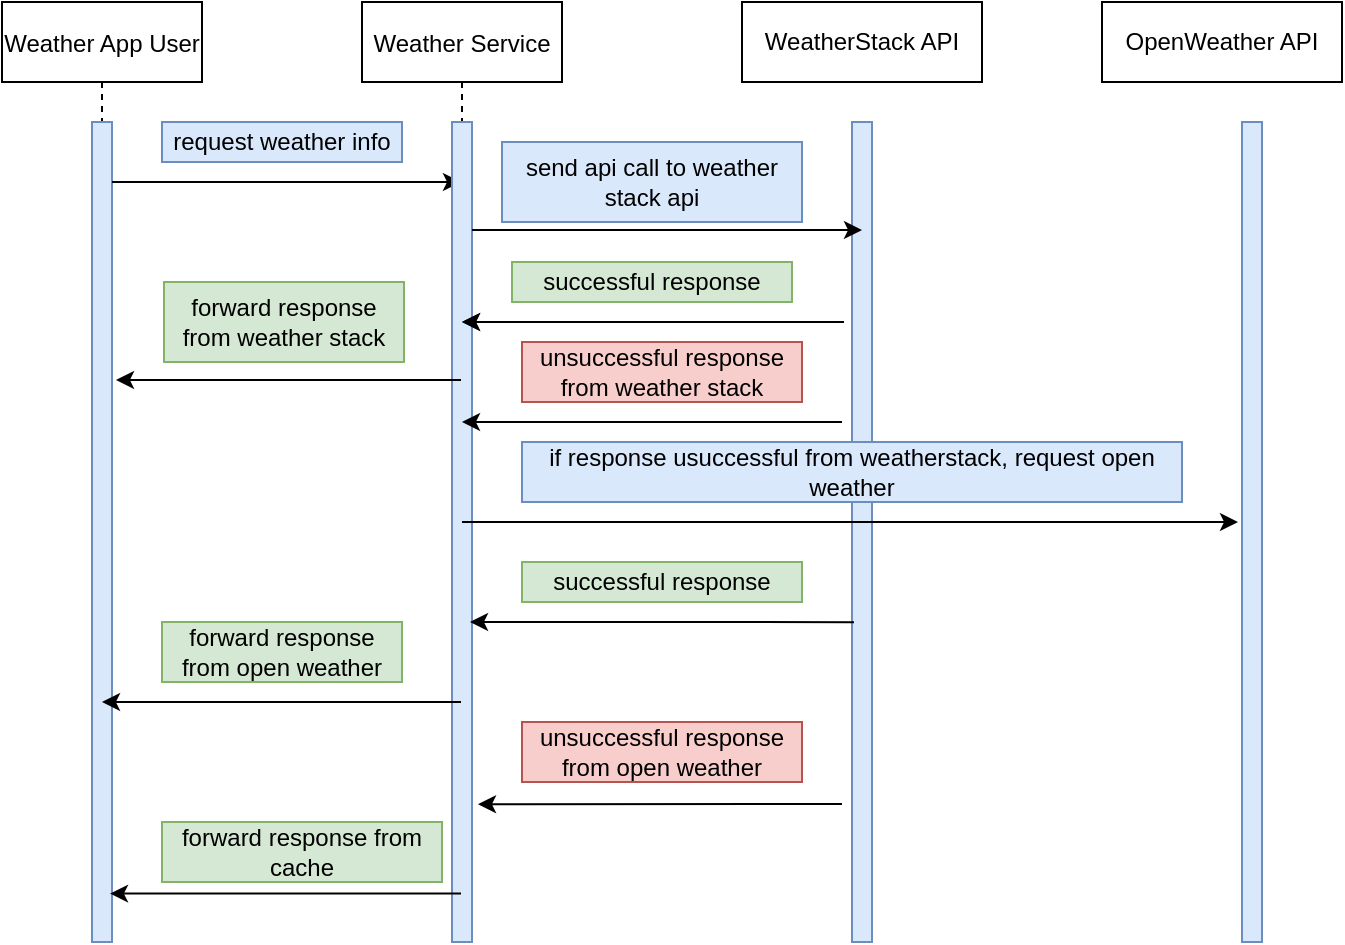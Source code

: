 <mxfile version="15.3.0" type="github">
  <diagram id="kgpKYQtTHZ0yAKxKKP6v" name="Page-1">
    <mxGraphModel dx="868" dy="394" grid="1" gridSize="10" guides="1" tooltips="1" connect="1" arrows="1" fold="1" page="1" pageScale="1" pageWidth="850" pageHeight="1100" math="0" shadow="0">
      <root>
        <mxCell id="0" />
        <mxCell id="1" parent="0" />
        <mxCell id="3nuBFxr9cyL0pnOWT2aG-1" value="Weather App User" style="shape=umlLifeline;perimeter=lifelinePerimeter;container=1;collapsible=0;recursiveResize=0;rounded=0;shadow=0;strokeWidth=1;" parent="1" vertex="1">
          <mxGeometry x="120" y="80" width="100" height="470" as="geometry" />
        </mxCell>
        <mxCell id="3nuBFxr9cyL0pnOWT2aG-2" value="" style="points=[];perimeter=orthogonalPerimeter;rounded=0;shadow=0;strokeWidth=1;fillColor=#dae8fc;strokeColor=#6c8ebf;" parent="3nuBFxr9cyL0pnOWT2aG-1" vertex="1">
          <mxGeometry x="45" y="60" width="10" height="410" as="geometry" />
        </mxCell>
        <mxCell id="ubkGCfq6PcjplO8qVia7-6" value="" style="endArrow=classic;html=1;" edge="1" parent="3nuBFxr9cyL0pnOWT2aG-1" target="3nuBFxr9cyL0pnOWT2aG-5">
          <mxGeometry width="50" height="50" relative="1" as="geometry">
            <mxPoint x="55" y="90" as="sourcePoint" />
            <mxPoint x="105" y="40" as="targetPoint" />
            <Array as="points">
              <mxPoint x="200" y="90" />
            </Array>
          </mxGeometry>
        </mxCell>
        <mxCell id="3nuBFxr9cyL0pnOWT2aG-5" value="Weather Service" style="shape=umlLifeline;perimeter=lifelinePerimeter;container=1;collapsible=0;recursiveResize=0;rounded=0;shadow=0;strokeWidth=1;" parent="1" vertex="1">
          <mxGeometry x="300" y="80" width="100" height="470" as="geometry" />
        </mxCell>
        <mxCell id="3nuBFxr9cyL0pnOWT2aG-6" value="" style="points=[];perimeter=orthogonalPerimeter;rounded=0;shadow=0;strokeWidth=1;fillColor=#dae8fc;strokeColor=#6c8ebf;" parent="3nuBFxr9cyL0pnOWT2aG-5" vertex="1">
          <mxGeometry x="45" y="60" width="10" height="410" as="geometry" />
        </mxCell>
        <mxCell id="ubkGCfq6PcjplO8qVia7-2" value="WeatherStack API" style="rounded=0;whiteSpace=wrap;html=1;" vertex="1" parent="1">
          <mxGeometry x="490" y="80" width="120" height="40" as="geometry" />
        </mxCell>
        <mxCell id="ubkGCfq6PcjplO8qVia7-4" value="OpenWeather API" style="rounded=0;whiteSpace=wrap;html=1;" vertex="1" parent="1">
          <mxGeometry x="670" y="80" width="120" height="40" as="geometry" />
        </mxCell>
        <mxCell id="ubkGCfq6PcjplO8qVia7-7" value="request weather info" style="text;html=1;strokeColor=#6c8ebf;fillColor=#dae8fc;align=center;verticalAlign=middle;whiteSpace=wrap;rounded=0;" vertex="1" parent="1">
          <mxGeometry x="200" y="140" width="120" height="20" as="geometry" />
        </mxCell>
        <mxCell id="ubkGCfq6PcjplO8qVia7-9" value="" style="points=[];perimeter=orthogonalPerimeter;rounded=0;shadow=0;strokeWidth=1;fillColor=#dae8fc;strokeColor=#6c8ebf;" vertex="1" parent="1">
          <mxGeometry x="545" y="140" width="10" height="410" as="geometry" />
        </mxCell>
        <mxCell id="ubkGCfq6PcjplO8qVia7-10" value="" style="points=[];perimeter=orthogonalPerimeter;rounded=0;shadow=0;strokeWidth=1;fillColor=#dae8fc;strokeColor=#6c8ebf;" vertex="1" parent="1">
          <mxGeometry x="740" y="140" width="10" height="410" as="geometry" />
        </mxCell>
        <mxCell id="ubkGCfq6PcjplO8qVia7-15" value="" style="endArrow=classic;html=1;" edge="1" parent="1" source="3nuBFxr9cyL0pnOWT2aG-6">
          <mxGeometry width="50" height="50" relative="1" as="geometry">
            <mxPoint x="400" y="220" as="sourcePoint" />
            <mxPoint x="550" y="194" as="targetPoint" />
          </mxGeometry>
        </mxCell>
        <mxCell id="ubkGCfq6PcjplO8qVia7-16" value="send api call to weather stack api" style="text;html=1;strokeColor=#6c8ebf;fillColor=#dae8fc;align=center;verticalAlign=middle;whiteSpace=wrap;rounded=0;" vertex="1" parent="1">
          <mxGeometry x="370" y="150" width="150" height="40" as="geometry" />
        </mxCell>
        <mxCell id="ubkGCfq6PcjplO8qVia7-17" value="" style="endArrow=classic;html=1;" edge="1" parent="1" target="3nuBFxr9cyL0pnOWT2aG-5">
          <mxGeometry width="50" height="50" relative="1" as="geometry">
            <mxPoint x="540" y="240" as="sourcePoint" />
            <mxPoint x="450" y="130" as="targetPoint" />
          </mxGeometry>
        </mxCell>
        <mxCell id="ubkGCfq6PcjplO8qVia7-19" value="successful response" style="text;html=1;strokeColor=#82b366;fillColor=#d5e8d4;align=center;verticalAlign=middle;whiteSpace=wrap;rounded=0;" vertex="1" parent="1">
          <mxGeometry x="375" y="210" width="140" height="20" as="geometry" />
        </mxCell>
        <mxCell id="ubkGCfq6PcjplO8qVia7-22" value="" style="endArrow=classic;html=1;" edge="1" parent="1" source="3nuBFxr9cyL0pnOWT2aG-5">
          <mxGeometry width="50" height="50" relative="1" as="geometry">
            <mxPoint x="400" y="180" as="sourcePoint" />
            <mxPoint x="177" y="269" as="targetPoint" />
          </mxGeometry>
        </mxCell>
        <mxCell id="ubkGCfq6PcjplO8qVia7-23" value="forward response from weather stack" style="text;html=1;strokeColor=#82b366;fillColor=#d5e8d4;align=center;verticalAlign=middle;whiteSpace=wrap;rounded=0;" vertex="1" parent="1">
          <mxGeometry x="201" y="220" width="120" height="40" as="geometry" />
        </mxCell>
        <mxCell id="ubkGCfq6PcjplO8qVia7-28" value="unsuccessful response from weather stack" style="text;html=1;strokeColor=#b85450;fillColor=#f8cecc;align=center;verticalAlign=middle;whiteSpace=wrap;rounded=0;" vertex="1" parent="1">
          <mxGeometry x="380" y="250" width="140" height="30" as="geometry" />
        </mxCell>
        <mxCell id="ubkGCfq6PcjplO8qVia7-29" value="" style="endArrow=classic;html=1;" edge="1" parent="1" source="3nuBFxr9cyL0pnOWT2aG-5">
          <mxGeometry width="50" height="50" relative="1" as="geometry">
            <mxPoint x="400" y="290" as="sourcePoint" />
            <mxPoint x="738" y="340" as="targetPoint" />
          </mxGeometry>
        </mxCell>
        <mxCell id="ubkGCfq6PcjplO8qVia7-32" value="if response usuccessful from weatherstack, request open weather" style="text;html=1;strokeColor=#6c8ebf;fillColor=#dae8fc;align=center;verticalAlign=middle;whiteSpace=wrap;rounded=0;" vertex="1" parent="1">
          <mxGeometry x="380" y="300" width="330" height="30" as="geometry" />
        </mxCell>
        <mxCell id="ubkGCfq6PcjplO8qVia7-36" value="" style="endArrow=classic;html=1;exitX=-0.4;exitY=0.244;exitDx=0;exitDy=0;exitPerimeter=0;" edge="1" parent="1" source="ubkGCfq6PcjplO8qVia7-9" target="3nuBFxr9cyL0pnOWT2aG-5">
          <mxGeometry width="50" height="50" relative="1" as="geometry">
            <mxPoint x="540" y="240" as="sourcePoint" />
            <mxPoint x="349.5" y="240" as="targetPoint" />
            <Array as="points">
              <mxPoint x="440" y="240" />
            </Array>
          </mxGeometry>
        </mxCell>
        <mxCell id="ubkGCfq6PcjplO8qVia7-37" value="" style="endArrow=classic;html=1;" edge="1" parent="1" target="3nuBFxr9cyL0pnOWT2aG-5">
          <mxGeometry width="50" height="50" relative="1" as="geometry">
            <mxPoint x="540" y="290" as="sourcePoint" />
            <mxPoint x="450" y="320" as="targetPoint" />
          </mxGeometry>
        </mxCell>
        <mxCell id="ubkGCfq6PcjplO8qVia7-38" value="successful response" style="text;html=1;strokeColor=#82b366;fillColor=#d5e8d4;align=center;verticalAlign=middle;whiteSpace=wrap;rounded=0;" vertex="1" parent="1">
          <mxGeometry x="380" y="360" width="140" height="20" as="geometry" />
        </mxCell>
        <mxCell id="ubkGCfq6PcjplO8qVia7-39" value="" style="endArrow=classic;html=1;exitX=0.1;exitY=0.61;exitDx=0;exitDy=0;exitPerimeter=0;" edge="1" parent="1" source="ubkGCfq6PcjplO8qVia7-9">
          <mxGeometry width="50" height="50" relative="1" as="geometry">
            <mxPoint x="540" y="390" as="sourcePoint" />
            <mxPoint x="354" y="390" as="targetPoint" />
            <Array as="points">
              <mxPoint x="470" y="390" />
            </Array>
          </mxGeometry>
        </mxCell>
        <mxCell id="ubkGCfq6PcjplO8qVia7-43" value="" style="endArrow=classic;html=1;" edge="1" parent="1" source="3nuBFxr9cyL0pnOWT2aG-5" target="3nuBFxr9cyL0pnOWT2aG-1">
          <mxGeometry width="50" height="50" relative="1" as="geometry">
            <mxPoint x="555" y="250.16" as="sourcePoint" />
            <mxPoint x="359.5" y="250" as="targetPoint" />
            <Array as="points">
              <mxPoint x="240" y="430" />
            </Array>
          </mxGeometry>
        </mxCell>
        <mxCell id="ubkGCfq6PcjplO8qVia7-44" value="forward response from open weather" style="text;html=1;strokeColor=#82b366;fillColor=#d5e8d4;align=center;verticalAlign=middle;whiteSpace=wrap;rounded=0;" vertex="1" parent="1">
          <mxGeometry x="200" y="390" width="120" height="30" as="geometry" />
        </mxCell>
        <mxCell id="ubkGCfq6PcjplO8qVia7-45" value="unsuccessful response from open weather" style="text;html=1;strokeColor=#b85450;fillColor=#f8cecc;align=center;verticalAlign=middle;whiteSpace=wrap;rounded=0;" vertex="1" parent="1">
          <mxGeometry x="380" y="440" width="140" height="30" as="geometry" />
        </mxCell>
        <mxCell id="ubkGCfq6PcjplO8qVia7-47" value="" style="endArrow=classic;html=1;entryX=1.3;entryY=0.832;entryDx=0;entryDy=0;entryPerimeter=0;" edge="1" parent="1" target="3nuBFxr9cyL0pnOWT2aG-6">
          <mxGeometry width="50" height="50" relative="1" as="geometry">
            <mxPoint x="540" y="481" as="sourcePoint" />
            <mxPoint x="450" y="370" as="targetPoint" />
          </mxGeometry>
        </mxCell>
        <mxCell id="ubkGCfq6PcjplO8qVia7-48" value="" style="endArrow=classic;html=1;entryX=0.9;entryY=0.941;entryDx=0;entryDy=0;entryPerimeter=0;" edge="1" parent="1" source="3nuBFxr9cyL0pnOWT2aG-5" target="3nuBFxr9cyL0pnOWT2aG-2">
          <mxGeometry width="50" height="50" relative="1" as="geometry">
            <mxPoint x="400" y="420" as="sourcePoint" />
            <mxPoint x="450" y="370" as="targetPoint" />
          </mxGeometry>
        </mxCell>
        <mxCell id="ubkGCfq6PcjplO8qVia7-49" value="forward response from cache" style="text;html=1;strokeColor=#82b366;fillColor=#d5e8d4;align=center;verticalAlign=middle;whiteSpace=wrap;rounded=0;" vertex="1" parent="1">
          <mxGeometry x="200" y="490" width="140" height="30" as="geometry" />
        </mxCell>
      </root>
    </mxGraphModel>
  </diagram>
</mxfile>
